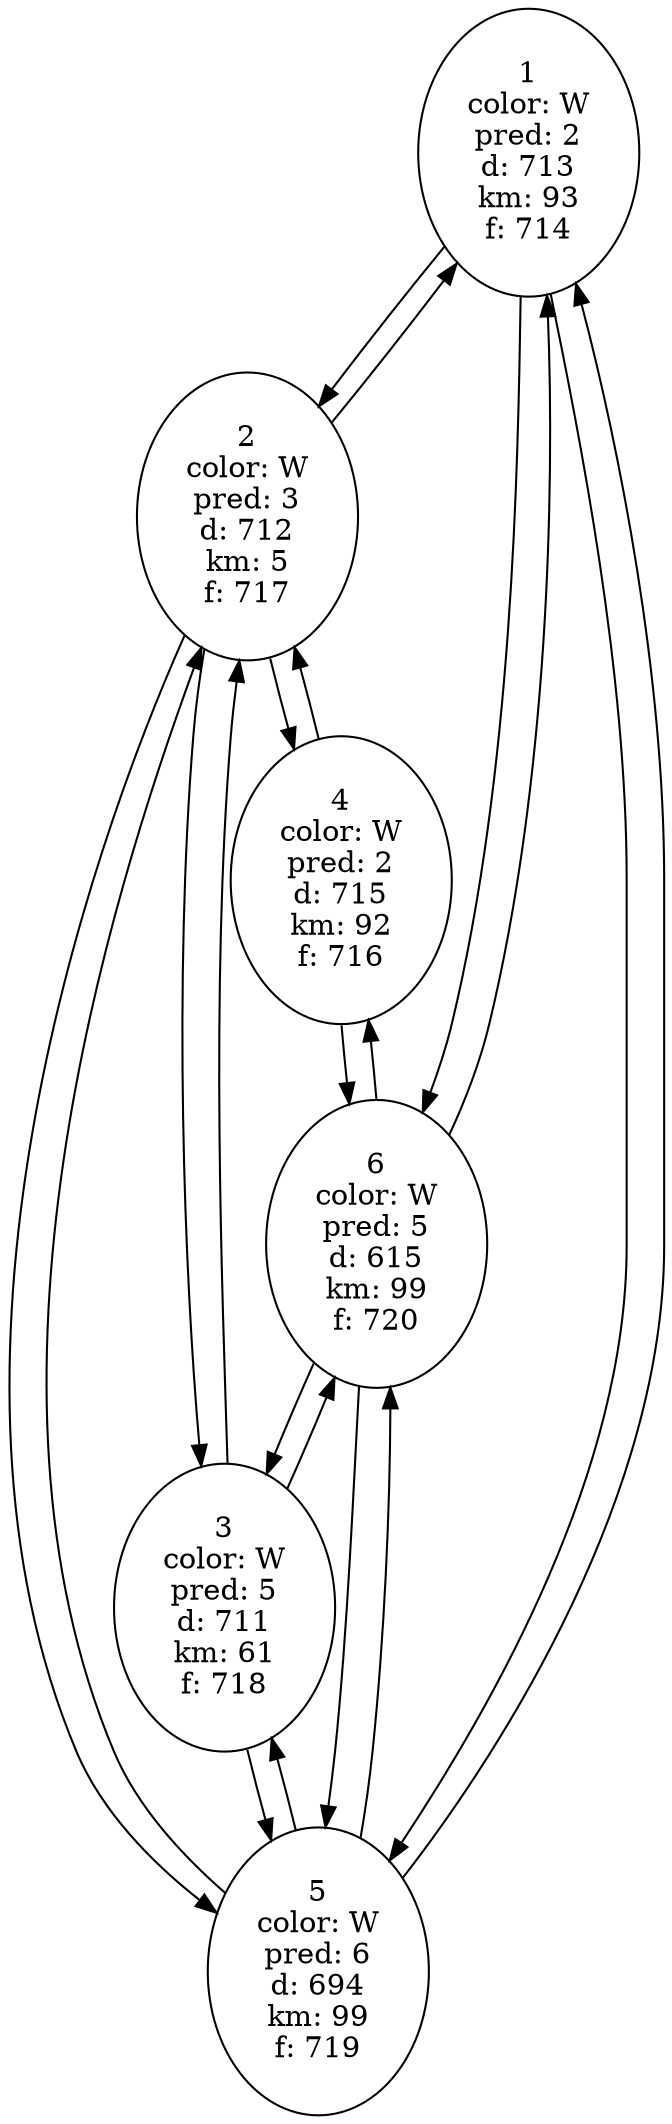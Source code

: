 digraph{node [style=bold]1->2;1->5;1->6;2->1;2->3;2->4;2->5;3->2;3->5;3->6;4->2;4->6;5->1;5->2;5->3;5->6;6->1;6->3;6->4;6->5;1 [fillcolor = "#FFFFFF"style=filled, label="1\ncolor: W\npred: 2\nd: 713\nkm: 93\nf: 714\n"];2 [fillcolor = "#FFFFFF"style=filled, label="2\ncolor: W\npred: 3\nd: 712\nkm: 5\nf: 717\n"];3 [fillcolor = "#FFFFFF"style=filled, label="3\ncolor: W\npred: 5\nd: 711\nkm: 61\nf: 718\n"];4 [fillcolor = "#FFFFFF"style=filled, label="4\ncolor: W\npred: 2\nd: 715\nkm: 92\nf: 716\n"];5 [fillcolor = "#FFFFFF"style=filled, label="5\ncolor: W\npred: 6\nd: 694\nkm: 99\nf: 719\n"];6 [fillcolor = "#FFFFFF"style=filled, label="6\ncolor: W\npred: 5\nd: 615\nkm: 99\nf: 720\n"];}
